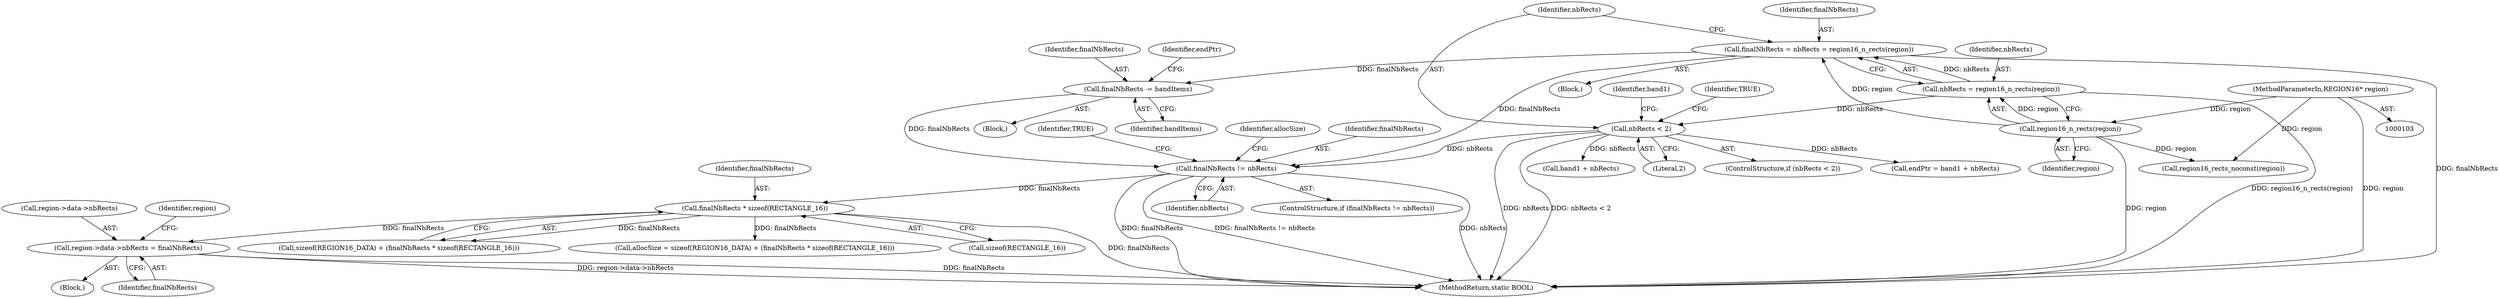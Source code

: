 digraph "1_FreeRDP_fc80ab45621bd966f70594c0b7393ec005a94007_1@API" {
"1000250" [label="(Call,region->data->nbRects = finalNbRects)"];
"1000223" [label="(Call,finalNbRects * sizeof(RECTANGLE_16))"];
"1000213" [label="(Call,finalNbRects != nbRects)"];
"1000200" [label="(Call,finalNbRects -= bandItems)"];
"1000115" [label="(Call,finalNbRects = nbRects = region16_n_rects(region))"];
"1000117" [label="(Call,nbRects = region16_n_rects(region))"];
"1000119" [label="(Call,region16_n_rects(region))"];
"1000104" [label="(MethodParameterIn,REGION16* region)"];
"1000122" [label="(Call,nbRects < 2)"];
"1000122" [label="(Call,nbRects < 2)"];
"1000117" [label="(Call,nbRects = region16_n_rects(region))"];
"1000116" [label="(Identifier,finalNbRects)"];
"1000118" [label="(Identifier,nbRects)"];
"1000266" [label="(MethodReturn,static BOOL)"];
"1000105" [label="(Block,)"];
"1000251" [label="(Call,region->data->nbRects)"];
"1000119" [label="(Call,region16_n_rects(region))"];
"1000128" [label="(Identifier,band1)"];
"1000216" [label="(Block,)"];
"1000133" [label="(Call,band1 + nbRects)"];
"1000121" [label="(ControlStructure,if (nbRects < 2))"];
"1000120" [label="(Identifier,region)"];
"1000131" [label="(Call,endPtr = band1 + nbRects)"];
"1000213" [label="(Call,finalNbRects != nbRects)"];
"1000260" [label="(Identifier,region)"];
"1000256" [label="(Identifier,finalNbRects)"];
"1000215" [label="(Identifier,nbRects)"];
"1000204" [label="(Identifier,endPtr)"];
"1000212" [label="(ControlStructure,if (finalNbRects != nbRects))"];
"1000200" [label="(Call,finalNbRects -= bandItems)"];
"1000225" [label="(Call,sizeof(RECTANGLE_16))"];
"1000223" [label="(Call,finalNbRects * sizeof(RECTANGLE_16))"];
"1000220" [label="(Call,sizeof(REGION16_DATA) + (finalNbRects * sizeof(RECTANGLE_16)))"];
"1000104" [label="(MethodParameterIn,REGION16* region)"];
"1000250" [label="(Call,region->data->nbRects = finalNbRects)"];
"1000265" [label="(Identifier,TRUE)"];
"1000126" [label="(Identifier,TRUE)"];
"1000123" [label="(Identifier,nbRects)"];
"1000115" [label="(Call,finalNbRects = nbRects = region16_n_rects(region))"];
"1000124" [label="(Literal,2)"];
"1000129" [label="(Call,region16_rects_noconst(region))"];
"1000202" [label="(Identifier,bandItems)"];
"1000224" [label="(Identifier,finalNbRects)"];
"1000219" [label="(Identifier,allocSize)"];
"1000201" [label="(Identifier,finalNbRects)"];
"1000163" [label="(Block,)"];
"1000218" [label="(Call,allocSize = sizeof(REGION16_DATA) + (finalNbRects * sizeof(RECTANGLE_16)))"];
"1000214" [label="(Identifier,finalNbRects)"];
"1000250" -> "1000216"  [label="AST: "];
"1000250" -> "1000256"  [label="CFG: "];
"1000251" -> "1000250"  [label="AST: "];
"1000256" -> "1000250"  [label="AST: "];
"1000260" -> "1000250"  [label="CFG: "];
"1000250" -> "1000266"  [label="DDG: region->data->nbRects"];
"1000250" -> "1000266"  [label="DDG: finalNbRects"];
"1000223" -> "1000250"  [label="DDG: finalNbRects"];
"1000223" -> "1000220"  [label="AST: "];
"1000223" -> "1000225"  [label="CFG: "];
"1000224" -> "1000223"  [label="AST: "];
"1000225" -> "1000223"  [label="AST: "];
"1000220" -> "1000223"  [label="CFG: "];
"1000223" -> "1000266"  [label="DDG: finalNbRects"];
"1000223" -> "1000218"  [label="DDG: finalNbRects"];
"1000223" -> "1000220"  [label="DDG: finalNbRects"];
"1000213" -> "1000223"  [label="DDG: finalNbRects"];
"1000213" -> "1000212"  [label="AST: "];
"1000213" -> "1000215"  [label="CFG: "];
"1000214" -> "1000213"  [label="AST: "];
"1000215" -> "1000213"  [label="AST: "];
"1000219" -> "1000213"  [label="CFG: "];
"1000265" -> "1000213"  [label="CFG: "];
"1000213" -> "1000266"  [label="DDG: finalNbRects"];
"1000213" -> "1000266"  [label="DDG: finalNbRects != nbRects"];
"1000213" -> "1000266"  [label="DDG: nbRects"];
"1000200" -> "1000213"  [label="DDG: finalNbRects"];
"1000115" -> "1000213"  [label="DDG: finalNbRects"];
"1000122" -> "1000213"  [label="DDG: nbRects"];
"1000200" -> "1000163"  [label="AST: "];
"1000200" -> "1000202"  [label="CFG: "];
"1000201" -> "1000200"  [label="AST: "];
"1000202" -> "1000200"  [label="AST: "];
"1000204" -> "1000200"  [label="CFG: "];
"1000115" -> "1000200"  [label="DDG: finalNbRects"];
"1000115" -> "1000105"  [label="AST: "];
"1000115" -> "1000117"  [label="CFG: "];
"1000116" -> "1000115"  [label="AST: "];
"1000117" -> "1000115"  [label="AST: "];
"1000123" -> "1000115"  [label="CFG: "];
"1000115" -> "1000266"  [label="DDG: finalNbRects"];
"1000117" -> "1000115"  [label="DDG: nbRects"];
"1000119" -> "1000115"  [label="DDG: region"];
"1000117" -> "1000119"  [label="CFG: "];
"1000118" -> "1000117"  [label="AST: "];
"1000119" -> "1000117"  [label="AST: "];
"1000117" -> "1000266"  [label="DDG: region16_n_rects(region)"];
"1000119" -> "1000117"  [label="DDG: region"];
"1000117" -> "1000122"  [label="DDG: nbRects"];
"1000119" -> "1000120"  [label="CFG: "];
"1000120" -> "1000119"  [label="AST: "];
"1000119" -> "1000266"  [label="DDG: region"];
"1000104" -> "1000119"  [label="DDG: region"];
"1000119" -> "1000129"  [label="DDG: region"];
"1000104" -> "1000103"  [label="AST: "];
"1000104" -> "1000266"  [label="DDG: region"];
"1000104" -> "1000129"  [label="DDG: region"];
"1000122" -> "1000121"  [label="AST: "];
"1000122" -> "1000124"  [label="CFG: "];
"1000123" -> "1000122"  [label="AST: "];
"1000124" -> "1000122"  [label="AST: "];
"1000126" -> "1000122"  [label="CFG: "];
"1000128" -> "1000122"  [label="CFG: "];
"1000122" -> "1000266"  [label="DDG: nbRects"];
"1000122" -> "1000266"  [label="DDG: nbRects < 2"];
"1000122" -> "1000131"  [label="DDG: nbRects"];
"1000122" -> "1000133"  [label="DDG: nbRects"];
}
